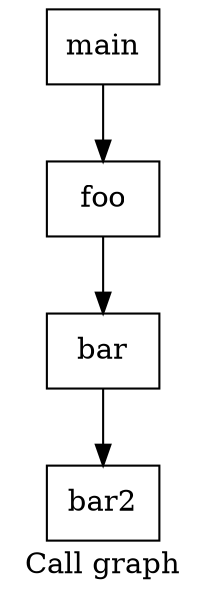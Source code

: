 digraph "Call graph" {
	label="Call graph";

	Node0x7f8fe0e0c890 [shape=record,label="{foo}"];
	Node0x7f8fe0e0c890 -> Node0x7f8fe0e0c910;
	Node0x7f8fe0e0c910 [shape=record,label="{bar}"];
	Node0x7f8fe0e0c910 -> Node0x7f8fe0e0c9b0;
	Node0x7f8fe0e0c9b0 [shape=record,label="{bar2}"];
	Node0x7f8fe0e0ca90 [shape=record,label="{main}"];
	Node0x7f8fe0e0ca90 -> Node0x7f8fe0e0c890;
}
